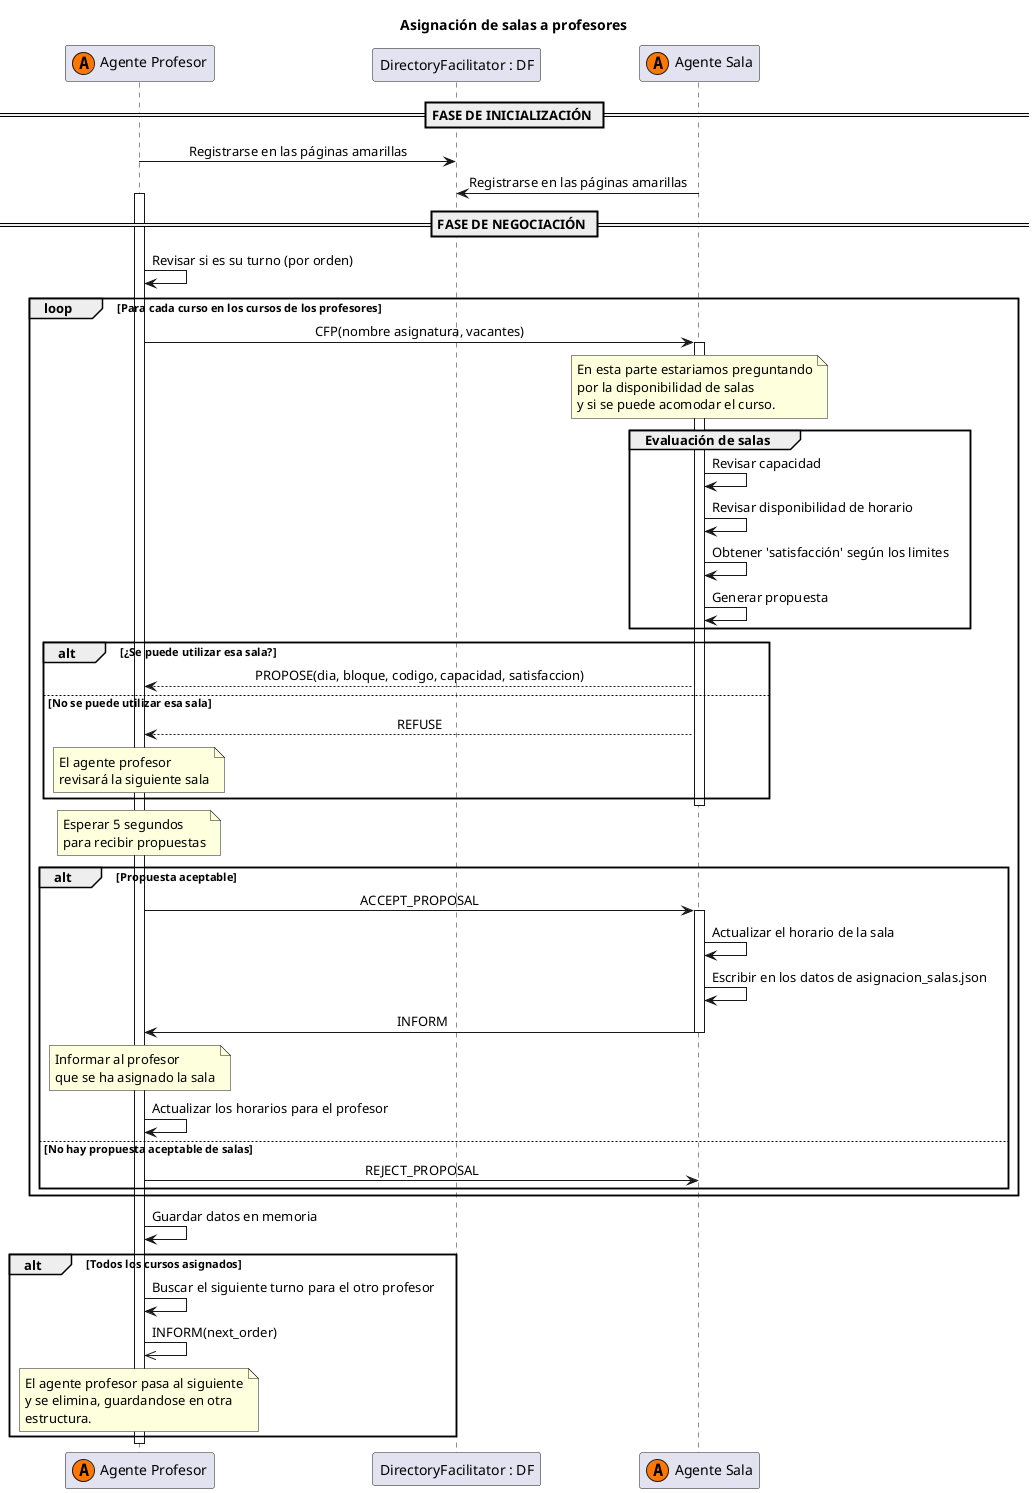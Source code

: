 @startuml
skinparam sequenceMessageAlign center
skinparam responseMessageBelowArrow true

title Asignación de salas a profesores
!$AGENT_COLOR = "#FF7700"
!$AGENT_LETTER = "A"

participant "Agente Profesor" as PA <<$AGENT_LETTER, $AGENT_COLOR>>
participant "DirectoryFacilitator : DF" as YP
participant "Agente Sala" as RA <<$AGENT_LETTER, $AGENT_COLOR>>

== FASE DE INICIALIZACIÓN ==

PA -> YP: Registrarse en las páginas amarillas
RA -> YP: Registrarse en las páginas amarillas

== FASE DE NEGOCIACIÓN ==

activate PA
PA -> PA: Revisar si es su turno (por orden)

loop Para cada curso en los cursos de los profesores
    PA -> RA: CFP(nombre asignatura, vacantes)
    note over RA: En esta parte estariamos preguntando\npor la disponibilidad de salas\ny si se puede acomodar el curso.
    activate RA

    group Evaluación de salas
        RA -> RA: Revisar capacidad
        RA -> RA: Revisar disponibilidad de horario
        RA -> RA: Obtener 'satisfacción' según los limites
        RA -> RA: Generar propuesta
    end

    alt ¿Se puede utilizar esa sala?
        RA --> PA: PROPOSE(dia, bloque, codigo, capacidad, satisfaccion)
    else No se puede utilizar esa sala
        RA --> PA: REFUSE
        note over PA: El agente profesor\nrevisará la siguiente sala
    end
    deactivate RA

    note over PA: Esperar 5 segundos\npara recibir propuestas

    alt Propuesta aceptable
        PA -> RA: ACCEPT_PROPOSAL
        activate RA
        RA -> RA: Actualizar el horario de la sala
        RA -> RA: Escribir en los datos de asignacion_salas.json
        RA -> PA: INFORM
        note over PA: Informar al profesor\nque se ha asignado la sala
        deactivate RA
        PA -> PA: Actualizar los horarios para el profesor
    else No hay propuesta aceptable de salas
        PA -> RA: REJECT_PROPOSAL
    end
end

PA -> PA: Guardar datos en memoria

alt Todos los cursos asignados
    PA -> PA: Buscar el siguiente turno para el otro profesor
    PA ->> PA: INFORM(next_order)
    note over PA: El agente profesor pasa al siguiente\ny se elimina, guardandose en otra\nestructura.
end

deactivate PA

@enduml